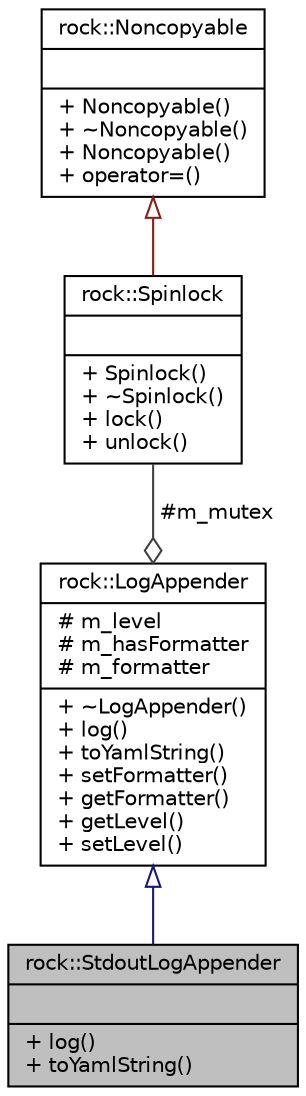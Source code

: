digraph "rock::StdoutLogAppender"
{
 // LATEX_PDF_SIZE
  edge [fontname="Helvetica",fontsize="10",labelfontname="Helvetica",labelfontsize="10"];
  node [fontname="Helvetica",fontsize="10",shape=record];
  Node1 [label="{rock::StdoutLogAppender\n||+ log()\l+ toYamlString()\l}",height=0.2,width=0.4,color="black", fillcolor="grey75", style="filled", fontcolor="black",tooltip="输出到控制台的Appender"];
  Node2 -> Node1 [dir="back",color="midnightblue",fontsize="10",style="solid",arrowtail="onormal",fontname="Helvetica"];
  Node2 [label="{rock::LogAppender\n|# m_level\l# m_hasFormatter\l# m_formatter\l|+ ~LogAppender()\l+ log()\l+ toYamlString()\l+ setFormatter()\l+ getFormatter()\l+ getLevel()\l+ setLevel()\l}",height=0.2,width=0.4,color="black", fillcolor="white", style="filled",URL="$classrock_1_1LogAppender.html",tooltip="日志输出目标"];
  Node3 -> Node2 [color="grey25",fontsize="10",style="solid",label=" #m_mutex" ,arrowhead="odiamond",fontname="Helvetica"];
  Node3 [label="{rock::Spinlock\n||+ Spinlock()\l+ ~Spinlock()\l+ lock()\l+ unlock()\l}",height=0.2,width=0.4,color="black", fillcolor="white", style="filled",URL="$classrock_1_1Spinlock.html",tooltip="自旋锁"];
  Node4 -> Node3 [dir="back",color="firebrick4",fontsize="10",style="solid",arrowtail="onormal",fontname="Helvetica"];
  Node4 [label="{rock::Noncopyable\n||+ Noncopyable()\l+ ~Noncopyable()\l+ Noncopyable()\l+ operator=()\l}",height=0.2,width=0.4,color="black", fillcolor="white", style="filled",URL="$classrock_1_1Noncopyable.html",tooltip="对象无法拷贝,赋值"];
}
